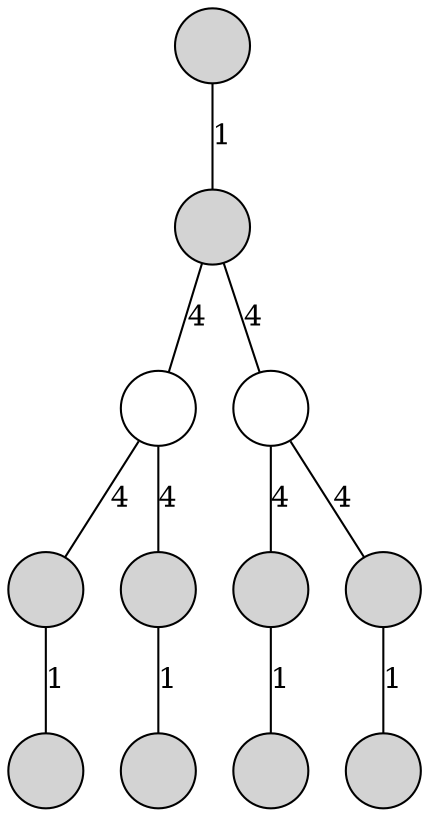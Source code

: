 digraph
{
	node [shape=circle, style=filled, label=""];
	edge [dir=both, arrowtail=none, arrowhead=none];

	n00 -> n10 [label=1];
	n10 -> n20 [label=4];
	n10 -> n21 [label=4];
	n20 -> n30 [label=4];
	n20 -> n31 [label=4];
	n21 -> n32 [label=4];
	n21 -> n33 [label=4];
	n30 -> n40 [label=1];
	n31 -> n41 [label=1];
	n32 -> n42 [label=1];
	n33 -> n43 [label=1];

	n20 [style=solid];
	n21 [style=solid];
}
